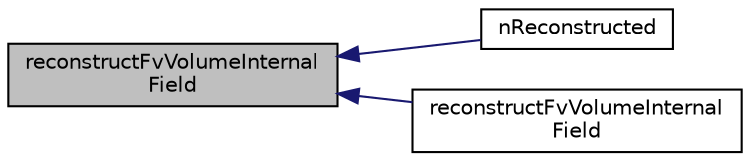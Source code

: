 digraph "reconstructFvVolumeInternalField"
{
  bgcolor="transparent";
  edge [fontname="Helvetica",fontsize="10",labelfontname="Helvetica",labelfontsize="10"];
  node [fontname="Helvetica",fontsize="10",shape=record];
  rankdir="LR";
  Node364 [label="reconstructFvVolumeInternal\lField",height=0.2,width=0.4,color="black", fillcolor="grey75", style="filled", fontcolor="black"];
  Node364 -> Node365 [dir="back",color="midnightblue",fontsize="10",style="solid",fontname="Helvetica"];
  Node365 [label="nReconstructed",height=0.2,width=0.4,color="black",URL="$a29997.html#ab2292d4054820892410d1ff742d3e6fc",tooltip="Return number of fields reconstructed. "];
  Node364 -> Node366 [dir="back",color="midnightblue",fontsize="10",style="solid",fontname="Helvetica"];
  Node366 [label="reconstructFvVolumeInternal\lField",height=0.2,width=0.4,color="black",URL="$a29997.html#ab1508cb73d1bd6a876117ac8cc39e1ab"];
}

